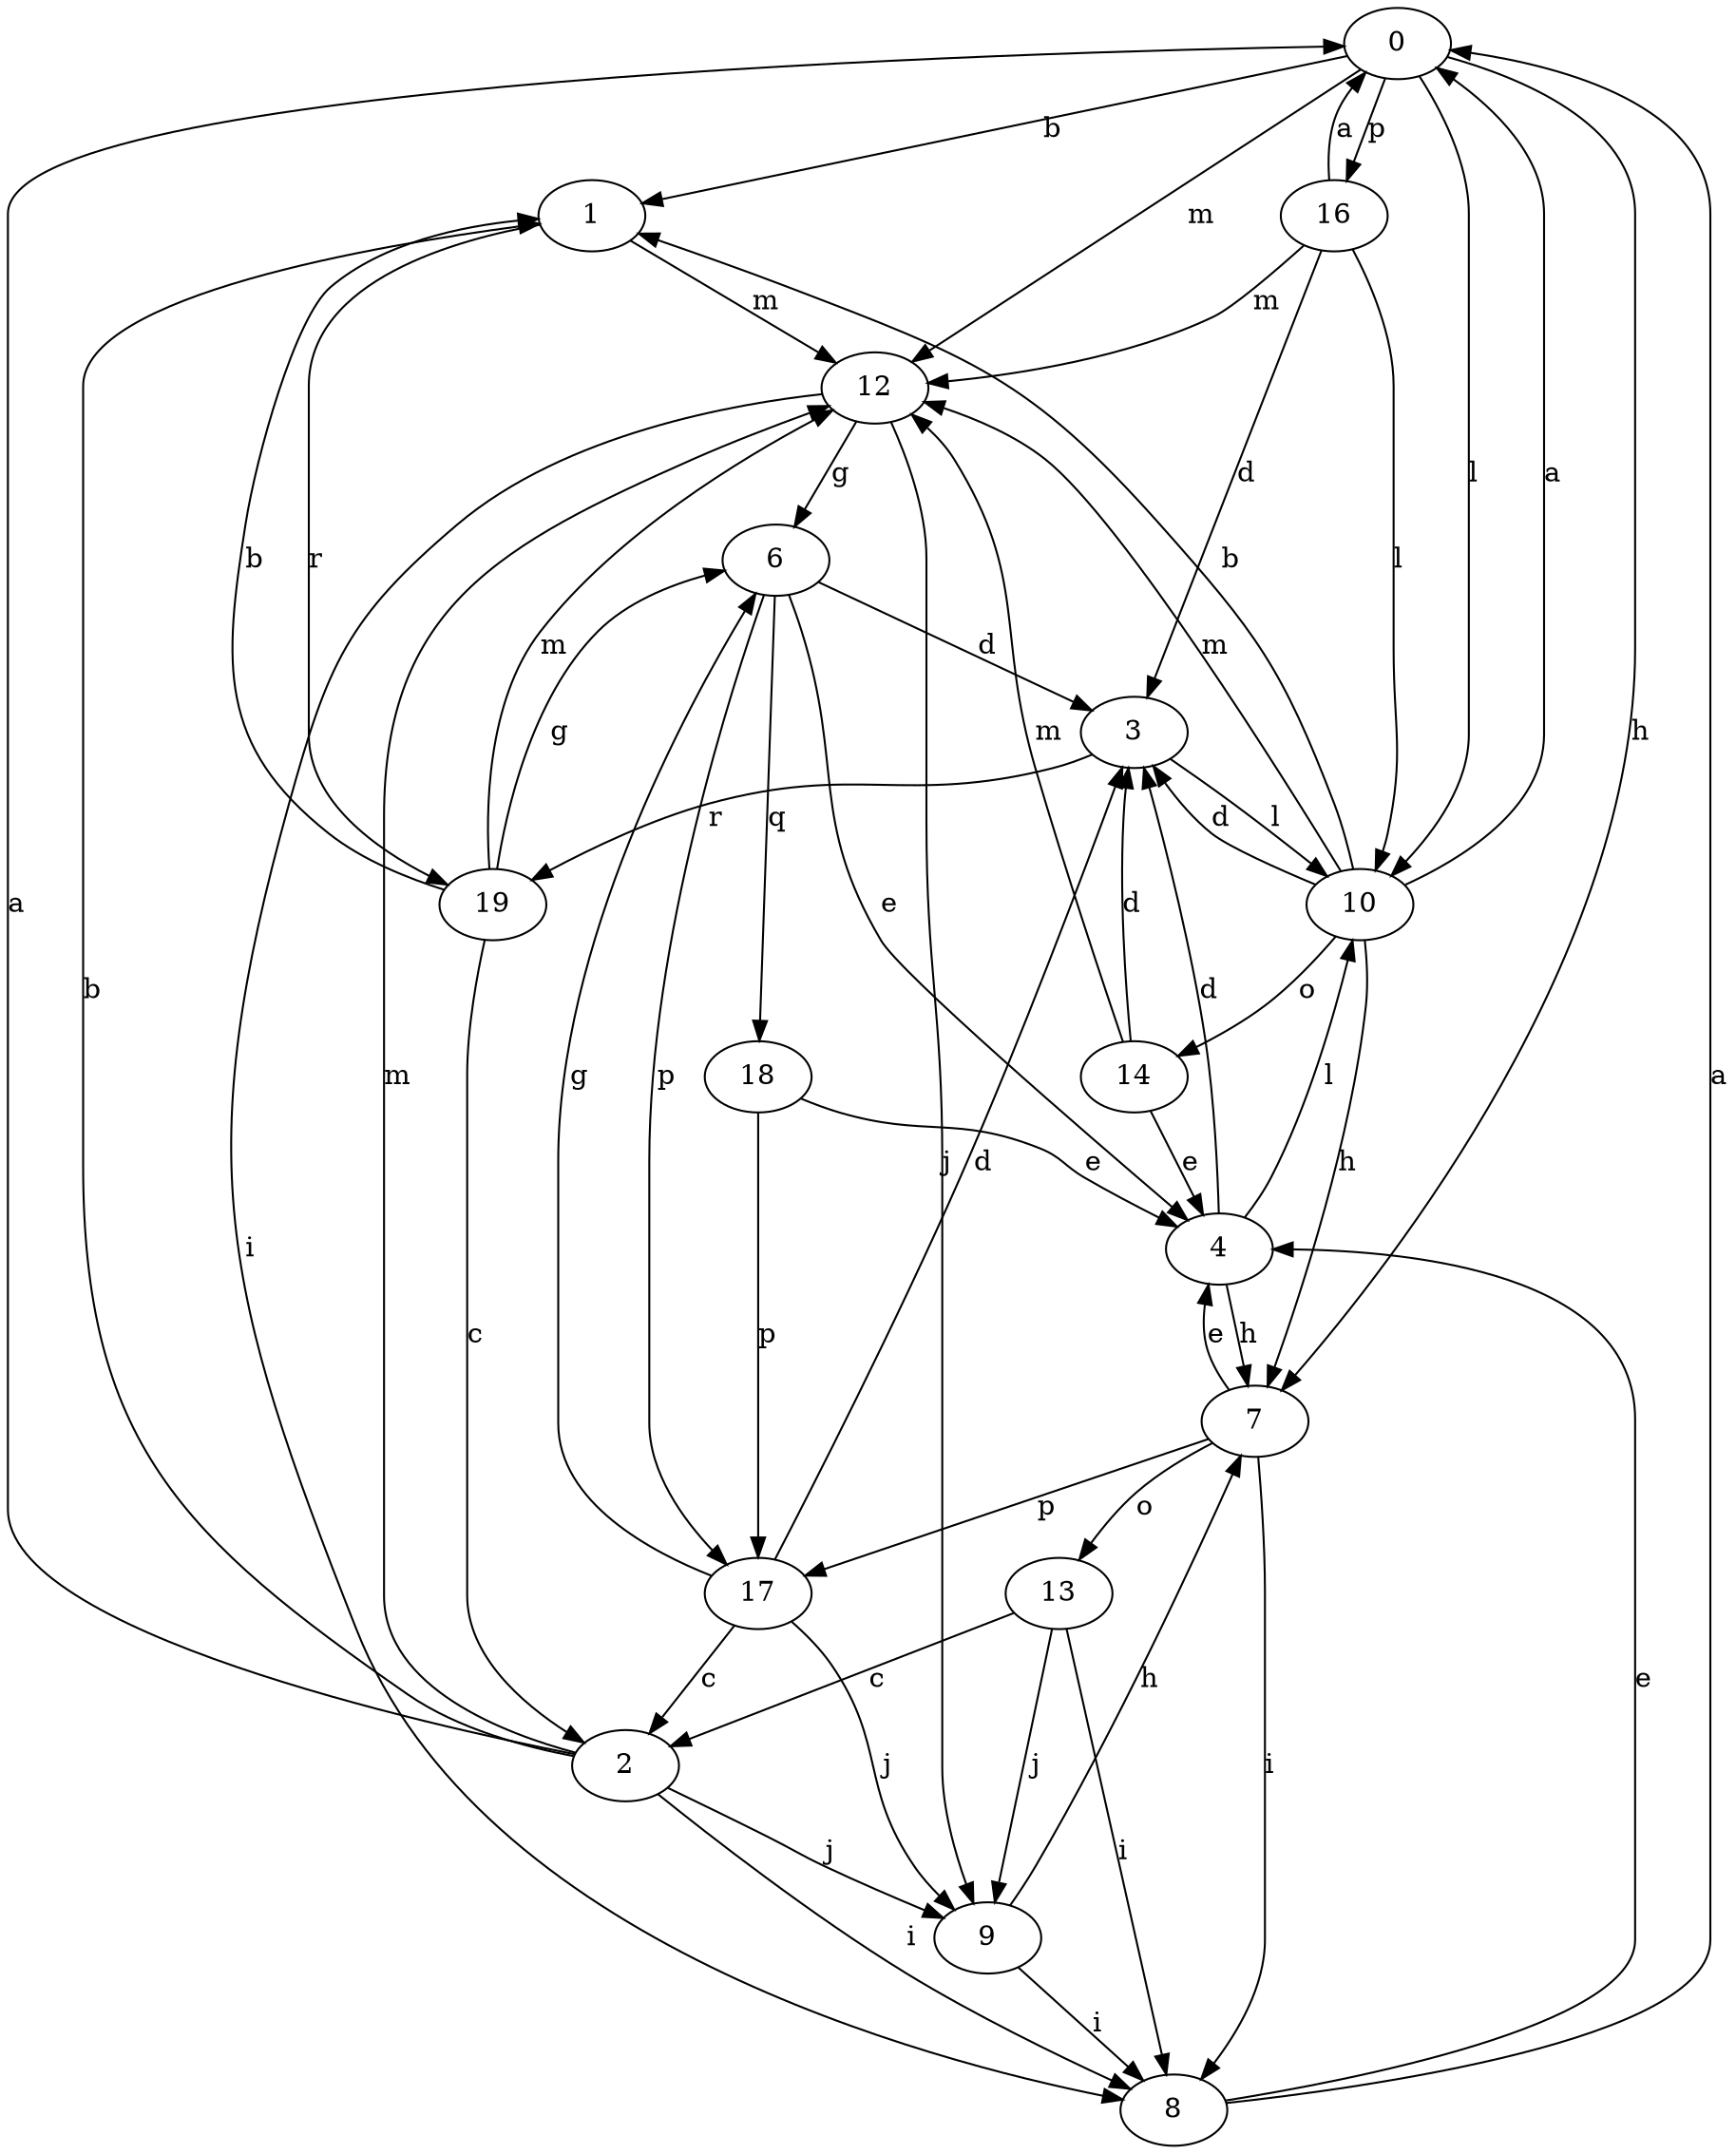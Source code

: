 strict digraph  {
0;
1;
2;
3;
4;
6;
7;
8;
9;
10;
12;
13;
14;
16;
17;
18;
19;
0 -> 1  [label=b];
0 -> 7  [label=h];
0 -> 10  [label=l];
0 -> 12  [label=m];
0 -> 16  [label=p];
1 -> 12  [label=m];
1 -> 19  [label=r];
2 -> 0  [label=a];
2 -> 1  [label=b];
2 -> 8  [label=i];
2 -> 9  [label=j];
2 -> 12  [label=m];
3 -> 10  [label=l];
3 -> 19  [label=r];
4 -> 3  [label=d];
4 -> 7  [label=h];
4 -> 10  [label=l];
6 -> 3  [label=d];
6 -> 4  [label=e];
6 -> 17  [label=p];
6 -> 18  [label=q];
7 -> 4  [label=e];
7 -> 8  [label=i];
7 -> 13  [label=o];
7 -> 17  [label=p];
8 -> 0  [label=a];
8 -> 4  [label=e];
9 -> 7  [label=h];
9 -> 8  [label=i];
10 -> 0  [label=a];
10 -> 1  [label=b];
10 -> 3  [label=d];
10 -> 7  [label=h];
10 -> 12  [label=m];
10 -> 14  [label=o];
12 -> 6  [label=g];
12 -> 8  [label=i];
12 -> 9  [label=j];
13 -> 2  [label=c];
13 -> 8  [label=i];
13 -> 9  [label=j];
14 -> 3  [label=d];
14 -> 4  [label=e];
14 -> 12  [label=m];
16 -> 0  [label=a];
16 -> 3  [label=d];
16 -> 10  [label=l];
16 -> 12  [label=m];
17 -> 2  [label=c];
17 -> 3  [label=d];
17 -> 6  [label=g];
17 -> 9  [label=j];
18 -> 4  [label=e];
18 -> 17  [label=p];
19 -> 1  [label=b];
19 -> 2  [label=c];
19 -> 6  [label=g];
19 -> 12  [label=m];
}
